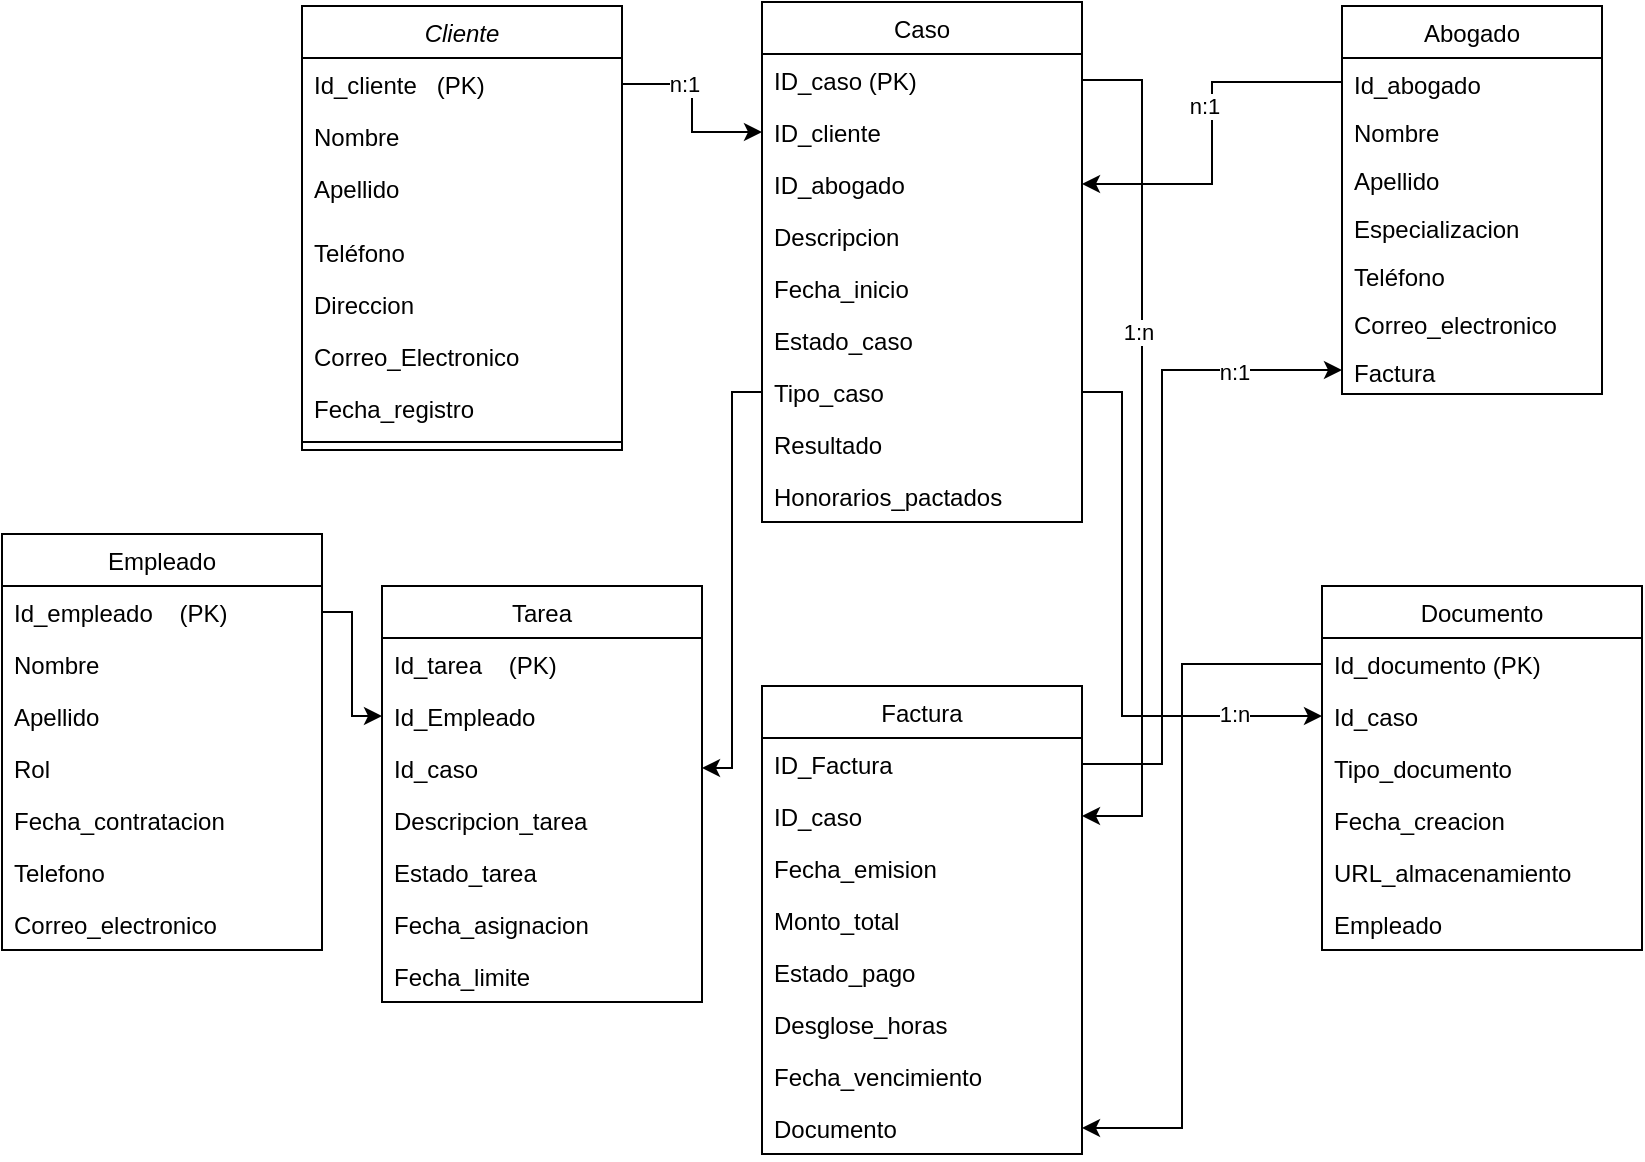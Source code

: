 <mxfile version="24.8.3">
  <diagram id="C5RBs43oDa-KdzZeNtuy" name="Page-1">
    <mxGraphModel dx="1035" dy="551" grid="1" gridSize="10" guides="1" tooltips="1" connect="1" arrows="1" fold="1" page="1" pageScale="1" pageWidth="827" pageHeight="1169" math="0" shadow="0">
      <root>
        <mxCell id="WIyWlLk6GJQsqaUBKTNV-0" />
        <mxCell id="WIyWlLk6GJQsqaUBKTNV-1" parent="WIyWlLk6GJQsqaUBKTNV-0" />
        <mxCell id="zkfFHV4jXpPFQw0GAbJ--0" value="Cliente" style="swimlane;fontStyle=2;align=center;verticalAlign=top;childLayout=stackLayout;horizontal=1;startSize=26;horizontalStack=0;resizeParent=1;resizeLast=0;collapsible=1;marginBottom=0;rounded=0;shadow=0;strokeWidth=1;" parent="WIyWlLk6GJQsqaUBKTNV-1" vertex="1">
          <mxGeometry x="250" y="70" width="160" height="222" as="geometry">
            <mxRectangle x="230" y="140" width="160" height="26" as="alternateBounds" />
          </mxGeometry>
        </mxCell>
        <mxCell id="zkfFHV4jXpPFQw0GAbJ--1" value="Id_cliente   (PK)" style="text;align=left;verticalAlign=top;spacingLeft=4;spacingRight=4;overflow=hidden;rotatable=0;points=[[0,0.5],[1,0.5]];portConstraint=eastwest;" parent="zkfFHV4jXpPFQw0GAbJ--0" vertex="1">
          <mxGeometry y="26" width="160" height="26" as="geometry" />
        </mxCell>
        <mxCell id="zkfFHV4jXpPFQw0GAbJ--2" value="Nombre  &#xa;" style="text;align=left;verticalAlign=top;spacingLeft=4;spacingRight=4;overflow=hidden;rotatable=0;points=[[0,0.5],[1,0.5]];portConstraint=eastwest;rounded=0;shadow=0;html=0;" parent="zkfFHV4jXpPFQw0GAbJ--0" vertex="1">
          <mxGeometry y="52" width="160" height="26" as="geometry" />
        </mxCell>
        <mxCell id="zkfFHV4jXpPFQw0GAbJ--3" value="Apellido" style="text;align=left;verticalAlign=top;spacingLeft=4;spacingRight=4;overflow=hidden;rotatable=0;points=[[0,0.5],[1,0.5]];portConstraint=eastwest;rounded=0;shadow=0;html=0;" parent="zkfFHV4jXpPFQw0GAbJ--0" vertex="1">
          <mxGeometry y="78" width="160" height="32" as="geometry" />
        </mxCell>
        <mxCell id="84L44UsMfxiExRZ4QqGA-18" value="Teléfono" style="text;align=left;verticalAlign=top;spacingLeft=4;spacingRight=4;overflow=hidden;rotatable=0;points=[[0,0.5],[1,0.5]];portConstraint=eastwest;rounded=0;shadow=0;html=0;" parent="zkfFHV4jXpPFQw0GAbJ--0" vertex="1">
          <mxGeometry y="110" width="160" height="26" as="geometry" />
        </mxCell>
        <mxCell id="84L44UsMfxiExRZ4QqGA-19" value="Direccion" style="text;align=left;verticalAlign=top;spacingLeft=4;spacingRight=4;overflow=hidden;rotatable=0;points=[[0,0.5],[1,0.5]];portConstraint=eastwest;rounded=0;shadow=0;html=0;" parent="zkfFHV4jXpPFQw0GAbJ--0" vertex="1">
          <mxGeometry y="136" width="160" height="26" as="geometry" />
        </mxCell>
        <mxCell id="84L44UsMfxiExRZ4QqGA-20" value="Correo_Electronico" style="text;align=left;verticalAlign=top;spacingLeft=4;spacingRight=4;overflow=hidden;rotatable=0;points=[[0,0.5],[1,0.5]];portConstraint=eastwest;rounded=0;shadow=0;html=0;" parent="zkfFHV4jXpPFQw0GAbJ--0" vertex="1">
          <mxGeometry y="162" width="160" height="26" as="geometry" />
        </mxCell>
        <mxCell id="84L44UsMfxiExRZ4QqGA-21" value="Fecha_registro" style="text;align=left;verticalAlign=top;spacingLeft=4;spacingRight=4;overflow=hidden;rotatable=0;points=[[0,0.5],[1,0.5]];portConstraint=eastwest;rounded=0;shadow=0;html=0;" parent="zkfFHV4jXpPFQw0GAbJ--0" vertex="1">
          <mxGeometry y="188" width="160" height="26" as="geometry" />
        </mxCell>
        <mxCell id="zkfFHV4jXpPFQw0GAbJ--4" value="" style="line;html=1;strokeWidth=1;align=left;verticalAlign=middle;spacingTop=-1;spacingLeft=3;spacingRight=3;rotatable=0;labelPosition=right;points=[];portConstraint=eastwest;" parent="zkfFHV4jXpPFQw0GAbJ--0" vertex="1">
          <mxGeometry y="214" width="160" height="8" as="geometry" />
        </mxCell>
        <mxCell id="zkfFHV4jXpPFQw0GAbJ--6" value="Factura" style="swimlane;fontStyle=0;align=center;verticalAlign=top;childLayout=stackLayout;horizontal=1;startSize=26;horizontalStack=0;resizeParent=1;resizeLast=0;collapsible=1;marginBottom=0;rounded=0;shadow=0;strokeWidth=1;" parent="WIyWlLk6GJQsqaUBKTNV-1" vertex="1">
          <mxGeometry x="480" y="410" width="160" height="234" as="geometry">
            <mxRectangle x="130" y="380" width="160" height="26" as="alternateBounds" />
          </mxGeometry>
        </mxCell>
        <mxCell id="zkfFHV4jXpPFQw0GAbJ--7" value="ID_Factura" style="text;align=left;verticalAlign=top;spacingLeft=4;spacingRight=4;overflow=hidden;rotatable=0;points=[[0,0.5],[1,0.5]];portConstraint=eastwest;" parent="zkfFHV4jXpPFQw0GAbJ--6" vertex="1">
          <mxGeometry y="26" width="160" height="26" as="geometry" />
        </mxCell>
        <mxCell id="84L44UsMfxiExRZ4QqGA-39" value="ID_caso" style="text;align=left;verticalAlign=top;spacingLeft=4;spacingRight=4;overflow=hidden;rotatable=0;points=[[0,0.5],[1,0.5]];portConstraint=eastwest;" parent="zkfFHV4jXpPFQw0GAbJ--6" vertex="1">
          <mxGeometry y="52" width="160" height="26" as="geometry" />
        </mxCell>
        <mxCell id="zkfFHV4jXpPFQw0GAbJ--8" value="Fecha_emision" style="text;align=left;verticalAlign=top;spacingLeft=4;spacingRight=4;overflow=hidden;rotatable=0;points=[[0,0.5],[1,0.5]];portConstraint=eastwest;rounded=0;shadow=0;html=0;" parent="zkfFHV4jXpPFQw0GAbJ--6" vertex="1">
          <mxGeometry y="78" width="160" height="26" as="geometry" />
        </mxCell>
        <mxCell id="zkfFHV4jXpPFQw0GAbJ--10" value="Monto_total" style="text;align=left;verticalAlign=top;spacingLeft=4;spacingRight=4;overflow=hidden;rotatable=0;points=[[0,0.5],[1,0.5]];portConstraint=eastwest;fontStyle=0" parent="zkfFHV4jXpPFQw0GAbJ--6" vertex="1">
          <mxGeometry y="104" width="160" height="26" as="geometry" />
        </mxCell>
        <mxCell id="zkfFHV4jXpPFQw0GAbJ--11" value="Estado_pago" style="text;align=left;verticalAlign=top;spacingLeft=4;spacingRight=4;overflow=hidden;rotatable=0;points=[[0,0.5],[1,0.5]];portConstraint=eastwest;" parent="zkfFHV4jXpPFQw0GAbJ--6" vertex="1">
          <mxGeometry y="130" width="160" height="26" as="geometry" />
        </mxCell>
        <mxCell id="84L44UsMfxiExRZ4QqGA-31" value="Desglose_horas" style="text;align=left;verticalAlign=top;spacingLeft=4;spacingRight=4;overflow=hidden;rotatable=0;points=[[0,0.5],[1,0.5]];portConstraint=eastwest;" parent="zkfFHV4jXpPFQw0GAbJ--6" vertex="1">
          <mxGeometry y="156" width="160" height="26" as="geometry" />
        </mxCell>
        <mxCell id="84L44UsMfxiExRZ4QqGA-32" value="Fecha_vencimiento" style="text;align=left;verticalAlign=top;spacingLeft=4;spacingRight=4;overflow=hidden;rotatable=0;points=[[0,0.5],[1,0.5]];portConstraint=eastwest;" parent="zkfFHV4jXpPFQw0GAbJ--6" vertex="1">
          <mxGeometry y="182" width="160" height="26" as="geometry" />
        </mxCell>
        <mxCell id="84L44UsMfxiExRZ4QqGA-33" value="Documento" style="text;align=left;verticalAlign=top;spacingLeft=4;spacingRight=4;overflow=hidden;rotatable=0;points=[[0,0.5],[1,0.5]];portConstraint=eastwest;" parent="zkfFHV4jXpPFQw0GAbJ--6" vertex="1">
          <mxGeometry y="208" width="160" height="26" as="geometry" />
        </mxCell>
        <mxCell id="zkfFHV4jXpPFQw0GAbJ--13" value="Abogado" style="swimlane;fontStyle=0;align=center;verticalAlign=top;childLayout=stackLayout;horizontal=1;startSize=26;horizontalStack=0;resizeParent=1;resizeLast=0;collapsible=1;marginBottom=0;rounded=0;shadow=0;strokeWidth=1;" parent="WIyWlLk6GJQsqaUBKTNV-1" vertex="1">
          <mxGeometry x="770" y="70" width="130" height="194" as="geometry">
            <mxRectangle x="340" y="380" width="170" height="26" as="alternateBounds" />
          </mxGeometry>
        </mxCell>
        <mxCell id="zkfFHV4jXpPFQw0GAbJ--14" value="Id_abogado" style="text;align=left;verticalAlign=top;spacingLeft=4;spacingRight=4;overflow=hidden;rotatable=0;points=[[0,0.5],[1,0.5]];portConstraint=eastwest;" parent="zkfFHV4jXpPFQw0GAbJ--13" vertex="1">
          <mxGeometry y="26" width="130" height="24" as="geometry" />
        </mxCell>
        <mxCell id="84L44UsMfxiExRZ4QqGA-25" value="Nombre" style="text;align=left;verticalAlign=top;spacingLeft=4;spacingRight=4;overflow=hidden;rotatable=0;points=[[0,0.5],[1,0.5]];portConstraint=eastwest;" parent="zkfFHV4jXpPFQw0GAbJ--13" vertex="1">
          <mxGeometry y="50" width="130" height="24" as="geometry" />
        </mxCell>
        <mxCell id="84L44UsMfxiExRZ4QqGA-26" value="Apellido" style="text;align=left;verticalAlign=top;spacingLeft=4;spacingRight=4;overflow=hidden;rotatable=0;points=[[0,0.5],[1,0.5]];portConstraint=eastwest;" parent="zkfFHV4jXpPFQw0GAbJ--13" vertex="1">
          <mxGeometry y="74" width="130" height="24" as="geometry" />
        </mxCell>
        <mxCell id="84L44UsMfxiExRZ4QqGA-27" value="Especializacion" style="text;align=left;verticalAlign=top;spacingLeft=4;spacingRight=4;overflow=hidden;rotatable=0;points=[[0,0.5],[1,0.5]];portConstraint=eastwest;" parent="zkfFHV4jXpPFQw0GAbJ--13" vertex="1">
          <mxGeometry y="98" width="130" height="24" as="geometry" />
        </mxCell>
        <mxCell id="84L44UsMfxiExRZ4QqGA-28" value="Teléfono" style="text;align=left;verticalAlign=top;spacingLeft=4;spacingRight=4;overflow=hidden;rotatable=0;points=[[0,0.5],[1,0.5]];portConstraint=eastwest;" parent="zkfFHV4jXpPFQw0GAbJ--13" vertex="1">
          <mxGeometry y="122" width="130" height="24" as="geometry" />
        </mxCell>
        <mxCell id="84L44UsMfxiExRZ4QqGA-29" value="Correo_electronico" style="text;align=left;verticalAlign=top;spacingLeft=4;spacingRight=4;overflow=hidden;rotatable=0;points=[[0,0.5],[1,0.5]];portConstraint=eastwest;" parent="zkfFHV4jXpPFQw0GAbJ--13" vertex="1">
          <mxGeometry y="146" width="130" height="24" as="geometry" />
        </mxCell>
        <mxCell id="84L44UsMfxiExRZ4QqGA-30" value="Factura" style="text;align=left;verticalAlign=top;spacingLeft=4;spacingRight=4;overflow=hidden;rotatable=0;points=[[0,0.5],[1,0.5]];portConstraint=eastwest;" parent="zkfFHV4jXpPFQw0GAbJ--13" vertex="1">
          <mxGeometry y="170" width="130" height="24" as="geometry" />
        </mxCell>
        <mxCell id="zkfFHV4jXpPFQw0GAbJ--17" value="Caso" style="swimlane;fontStyle=0;align=center;verticalAlign=top;childLayout=stackLayout;horizontal=1;startSize=26;horizontalStack=0;resizeParent=1;resizeLast=0;collapsible=1;marginBottom=0;rounded=0;shadow=0;strokeWidth=1;" parent="WIyWlLk6GJQsqaUBKTNV-1" vertex="1">
          <mxGeometry x="480" y="68" width="160" height="260" as="geometry">
            <mxRectangle x="550" y="140" width="160" height="26" as="alternateBounds" />
          </mxGeometry>
        </mxCell>
        <mxCell id="zkfFHV4jXpPFQw0GAbJ--18" value="ID_caso (PK)" style="text;align=left;verticalAlign=top;spacingLeft=4;spacingRight=4;overflow=hidden;rotatable=0;points=[[0,0.5],[1,0.5]];portConstraint=eastwest;" parent="zkfFHV4jXpPFQw0GAbJ--17" vertex="1">
          <mxGeometry y="26" width="160" height="26" as="geometry" />
        </mxCell>
        <mxCell id="zkfFHV4jXpPFQw0GAbJ--19" value="ID_cliente" style="text;align=left;verticalAlign=top;spacingLeft=4;spacingRight=4;overflow=hidden;rotatable=0;points=[[0,0.5],[1,0.5]];portConstraint=eastwest;rounded=0;shadow=0;html=0;" parent="zkfFHV4jXpPFQw0GAbJ--17" vertex="1">
          <mxGeometry y="52" width="160" height="26" as="geometry" />
        </mxCell>
        <mxCell id="zkfFHV4jXpPFQw0GAbJ--20" value="ID_abogado" style="text;align=left;verticalAlign=top;spacingLeft=4;spacingRight=4;overflow=hidden;rotatable=0;points=[[0,0.5],[1,0.5]];portConstraint=eastwest;rounded=0;shadow=0;html=0;" parent="zkfFHV4jXpPFQw0GAbJ--17" vertex="1">
          <mxGeometry y="78" width="160" height="26" as="geometry" />
        </mxCell>
        <mxCell id="zkfFHV4jXpPFQw0GAbJ--21" value="Descripcion" style="text;align=left;verticalAlign=top;spacingLeft=4;spacingRight=4;overflow=hidden;rotatable=0;points=[[0,0.5],[1,0.5]];portConstraint=eastwest;rounded=0;shadow=0;html=0;" parent="zkfFHV4jXpPFQw0GAbJ--17" vertex="1">
          <mxGeometry y="104" width="160" height="26" as="geometry" />
        </mxCell>
        <mxCell id="zkfFHV4jXpPFQw0GAbJ--22" value="Fecha_inicio" style="text;align=left;verticalAlign=top;spacingLeft=4;spacingRight=4;overflow=hidden;rotatable=0;points=[[0,0.5],[1,0.5]];portConstraint=eastwest;rounded=0;shadow=0;html=0;" parent="zkfFHV4jXpPFQw0GAbJ--17" vertex="1">
          <mxGeometry y="130" width="160" height="26" as="geometry" />
        </mxCell>
        <mxCell id="zkfFHV4jXpPFQw0GAbJ--24" value="Estado_caso" style="text;align=left;verticalAlign=top;spacingLeft=4;spacingRight=4;overflow=hidden;rotatable=0;points=[[0,0.5],[1,0.5]];portConstraint=eastwest;" parent="zkfFHV4jXpPFQw0GAbJ--17" vertex="1">
          <mxGeometry y="156" width="160" height="26" as="geometry" />
        </mxCell>
        <mxCell id="zkfFHV4jXpPFQw0GAbJ--25" value="Tipo_caso" style="text;align=left;verticalAlign=top;spacingLeft=4;spacingRight=4;overflow=hidden;rotatable=0;points=[[0,0.5],[1,0.5]];portConstraint=eastwest;" parent="zkfFHV4jXpPFQw0GAbJ--17" vertex="1">
          <mxGeometry y="182" width="160" height="26" as="geometry" />
        </mxCell>
        <mxCell id="84L44UsMfxiExRZ4QqGA-23" value="Resultado" style="text;align=left;verticalAlign=top;spacingLeft=4;spacingRight=4;overflow=hidden;rotatable=0;points=[[0,0.5],[1,0.5]];portConstraint=eastwest;" parent="zkfFHV4jXpPFQw0GAbJ--17" vertex="1">
          <mxGeometry y="208" width="160" height="26" as="geometry" />
        </mxCell>
        <mxCell id="84L44UsMfxiExRZ4QqGA-0" value="Documento" style="swimlane;fontStyle=0;align=center;verticalAlign=top;childLayout=stackLayout;horizontal=1;startSize=26;horizontalStack=0;resizeParent=1;resizeLast=0;collapsible=1;marginBottom=0;rounded=0;shadow=0;strokeWidth=1;" parent="WIyWlLk6GJQsqaUBKTNV-1" vertex="1">
          <mxGeometry x="760" y="360" width="160" height="182" as="geometry">
            <mxRectangle x="130" y="380" width="160" height="26" as="alternateBounds" />
          </mxGeometry>
        </mxCell>
        <mxCell id="84L44UsMfxiExRZ4QqGA-1" value="Id_documento (PK)" style="text;align=left;verticalAlign=top;spacingLeft=4;spacingRight=4;overflow=hidden;rotatable=0;points=[[0,0.5],[1,0.5]];portConstraint=eastwest;" parent="84L44UsMfxiExRZ4QqGA-0" vertex="1">
          <mxGeometry y="26" width="160" height="26" as="geometry" />
        </mxCell>
        <mxCell id="84L44UsMfxiExRZ4QqGA-2" value="Id_caso" style="text;align=left;verticalAlign=top;spacingLeft=4;spacingRight=4;overflow=hidden;rotatable=0;points=[[0,0.5],[1,0.5]];portConstraint=eastwest;rounded=0;shadow=0;html=0;" parent="84L44UsMfxiExRZ4QqGA-0" vertex="1">
          <mxGeometry y="52" width="160" height="26" as="geometry" />
        </mxCell>
        <mxCell id="84L44UsMfxiExRZ4QqGA-4" value="Tipo_documento" style="text;align=left;verticalAlign=top;spacingLeft=4;spacingRight=4;overflow=hidden;rotatable=0;points=[[0,0.5],[1,0.5]];portConstraint=eastwest;fontStyle=0" parent="84L44UsMfxiExRZ4QqGA-0" vertex="1">
          <mxGeometry y="78" width="160" height="26" as="geometry" />
        </mxCell>
        <mxCell id="84L44UsMfxiExRZ4QqGA-5" value="Fecha_creacion" style="text;align=left;verticalAlign=top;spacingLeft=4;spacingRight=4;overflow=hidden;rotatable=0;points=[[0,0.5],[1,0.5]];portConstraint=eastwest;" parent="84L44UsMfxiExRZ4QqGA-0" vertex="1">
          <mxGeometry y="104" width="160" height="26" as="geometry" />
        </mxCell>
        <mxCell id="84L44UsMfxiExRZ4QqGA-34" value="URL_almacenamiento" style="text;align=left;verticalAlign=top;spacingLeft=4;spacingRight=4;overflow=hidden;rotatable=0;points=[[0,0.5],[1,0.5]];portConstraint=eastwest;" parent="84L44UsMfxiExRZ4QqGA-0" vertex="1">
          <mxGeometry y="130" width="160" height="26" as="geometry" />
        </mxCell>
        <mxCell id="84L44UsMfxiExRZ4QqGA-35" value="Empleado" style="text;align=left;verticalAlign=top;spacingLeft=4;spacingRight=4;overflow=hidden;rotatable=0;points=[[0,0.5],[1,0.5]];portConstraint=eastwest;" parent="84L44UsMfxiExRZ4QqGA-0" vertex="1">
          <mxGeometry y="156" width="160" height="26" as="geometry" />
        </mxCell>
        <mxCell id="84L44UsMfxiExRZ4QqGA-6" value="Empleado" style="swimlane;fontStyle=0;align=center;verticalAlign=top;childLayout=stackLayout;horizontal=1;startSize=26;horizontalStack=0;resizeParent=1;resizeLast=0;collapsible=1;marginBottom=0;rounded=0;shadow=0;strokeWidth=1;" parent="WIyWlLk6GJQsqaUBKTNV-1" vertex="1">
          <mxGeometry x="100" y="334" width="160" height="208" as="geometry">
            <mxRectangle x="130" y="380" width="160" height="26" as="alternateBounds" />
          </mxGeometry>
        </mxCell>
        <mxCell id="84L44UsMfxiExRZ4QqGA-7" value="Id_empleado    (PK)" style="text;align=left;verticalAlign=top;spacingLeft=4;spacingRight=4;overflow=hidden;rotatable=0;points=[[0,0.5],[1,0.5]];portConstraint=eastwest;" parent="84L44UsMfxiExRZ4QqGA-6" vertex="1">
          <mxGeometry y="26" width="160" height="26" as="geometry" />
        </mxCell>
        <mxCell id="84L44UsMfxiExRZ4QqGA-8" value="Nombre" style="text;align=left;verticalAlign=top;spacingLeft=4;spacingRight=4;overflow=hidden;rotatable=0;points=[[0,0.5],[1,0.5]];portConstraint=eastwest;rounded=0;shadow=0;html=0;" parent="84L44UsMfxiExRZ4QqGA-6" vertex="1">
          <mxGeometry y="52" width="160" height="26" as="geometry" />
        </mxCell>
        <mxCell id="84L44UsMfxiExRZ4QqGA-10" value="Apellido    " style="text;align=left;verticalAlign=top;spacingLeft=4;spacingRight=4;overflow=hidden;rotatable=0;points=[[0,0.5],[1,0.5]];portConstraint=eastwest;fontStyle=0" parent="84L44UsMfxiExRZ4QqGA-6" vertex="1">
          <mxGeometry y="78" width="160" height="26" as="geometry" />
        </mxCell>
        <mxCell id="84L44UsMfxiExRZ4QqGA-11" value="Rol" style="text;align=left;verticalAlign=top;spacingLeft=4;spacingRight=4;overflow=hidden;rotatable=0;points=[[0,0.5],[1,0.5]];portConstraint=eastwest;" parent="84L44UsMfxiExRZ4QqGA-6" vertex="1">
          <mxGeometry y="104" width="160" height="26" as="geometry" />
        </mxCell>
        <mxCell id="84L44UsMfxiExRZ4QqGA-36" value="Fecha_contratacion" style="text;align=left;verticalAlign=top;spacingLeft=4;spacingRight=4;overflow=hidden;rotatable=0;points=[[0,0.5],[1,0.5]];portConstraint=eastwest;" parent="84L44UsMfxiExRZ4QqGA-6" vertex="1">
          <mxGeometry y="130" width="160" height="26" as="geometry" />
        </mxCell>
        <mxCell id="84L44UsMfxiExRZ4QqGA-37" value="Telefono" style="text;align=left;verticalAlign=top;spacingLeft=4;spacingRight=4;overflow=hidden;rotatable=0;points=[[0,0.5],[1,0.5]];portConstraint=eastwest;" parent="84L44UsMfxiExRZ4QqGA-6" vertex="1">
          <mxGeometry y="156" width="160" height="26" as="geometry" />
        </mxCell>
        <mxCell id="84L44UsMfxiExRZ4QqGA-38" value="Correo_electronico" style="text;align=left;verticalAlign=top;spacingLeft=4;spacingRight=4;overflow=hidden;rotatable=0;points=[[0,0.5],[1,0.5]];portConstraint=eastwest;" parent="84L44UsMfxiExRZ4QqGA-6" vertex="1">
          <mxGeometry y="182" width="160" height="26" as="geometry" />
        </mxCell>
        <mxCell id="84L44UsMfxiExRZ4QqGA-12" value="Tarea" style="swimlane;fontStyle=0;align=center;verticalAlign=top;childLayout=stackLayout;horizontal=1;startSize=26;horizontalStack=0;resizeParent=1;resizeLast=0;collapsible=1;marginBottom=0;rounded=0;shadow=0;strokeWidth=1;" parent="WIyWlLk6GJQsqaUBKTNV-1" vertex="1">
          <mxGeometry x="290" y="360" width="160" height="208" as="geometry">
            <mxRectangle x="130" y="380" width="160" height="26" as="alternateBounds" />
          </mxGeometry>
        </mxCell>
        <mxCell id="84L44UsMfxiExRZ4QqGA-13" value="Id_tarea    (PK)" style="text;align=left;verticalAlign=top;spacingLeft=4;spacingRight=4;overflow=hidden;rotatable=0;points=[[0,0.5],[1,0.5]];portConstraint=eastwest;" parent="84L44UsMfxiExRZ4QqGA-12" vertex="1">
          <mxGeometry y="26" width="160" height="26" as="geometry" />
        </mxCell>
        <mxCell id="84L44UsMfxiExRZ4QqGA-14" value="Id_Empleado" style="text;align=left;verticalAlign=top;spacingLeft=4;spacingRight=4;overflow=hidden;rotatable=0;points=[[0,0.5],[1,0.5]];portConstraint=eastwest;rounded=0;shadow=0;html=0;" parent="84L44UsMfxiExRZ4QqGA-12" vertex="1">
          <mxGeometry y="52" width="160" height="26" as="geometry" />
        </mxCell>
        <mxCell id="84L44UsMfxiExRZ4QqGA-16" value="Id_caso" style="text;align=left;verticalAlign=top;spacingLeft=4;spacingRight=4;overflow=hidden;rotatable=0;points=[[0,0.5],[1,0.5]];portConstraint=eastwest;fontStyle=0" parent="84L44UsMfxiExRZ4QqGA-12" vertex="1">
          <mxGeometry y="78" width="160" height="26" as="geometry" />
        </mxCell>
        <mxCell id="84L44UsMfxiExRZ4QqGA-17" value="Descripcion_tarea" style="text;align=left;verticalAlign=top;spacingLeft=4;spacingRight=4;overflow=hidden;rotatable=0;points=[[0,0.5],[1,0.5]];portConstraint=eastwest;" parent="84L44UsMfxiExRZ4QqGA-12" vertex="1">
          <mxGeometry y="104" width="160" height="26" as="geometry" />
        </mxCell>
        <mxCell id="84L44UsMfxiExRZ4QqGA-40" value="Estado_tarea" style="text;align=left;verticalAlign=top;spacingLeft=4;spacingRight=4;overflow=hidden;rotatable=0;points=[[0,0.5],[1,0.5]];portConstraint=eastwest;" parent="84L44UsMfxiExRZ4QqGA-12" vertex="1">
          <mxGeometry y="130" width="160" height="26" as="geometry" />
        </mxCell>
        <mxCell id="84L44UsMfxiExRZ4QqGA-41" value="Fecha_asignacion" style="text;align=left;verticalAlign=top;spacingLeft=4;spacingRight=4;overflow=hidden;rotatable=0;points=[[0,0.5],[1,0.5]];portConstraint=eastwest;" parent="84L44UsMfxiExRZ4QqGA-12" vertex="1">
          <mxGeometry y="156" width="160" height="26" as="geometry" />
        </mxCell>
        <mxCell id="84L44UsMfxiExRZ4QqGA-42" value="Fecha_limite" style="text;align=left;verticalAlign=top;spacingLeft=4;spacingRight=4;overflow=hidden;rotatable=0;points=[[0,0.5],[1,0.5]];portConstraint=eastwest;" parent="84L44UsMfxiExRZ4QqGA-12" vertex="1">
          <mxGeometry y="182" width="160" height="26" as="geometry" />
        </mxCell>
        <mxCell id="84L44UsMfxiExRZ4QqGA-43" style="edgeStyle=elbowEdgeStyle;rounded=0;orthogonalLoop=1;jettySize=auto;html=1;exitX=1;exitY=0.5;exitDx=0;exitDy=0;entryX=0;entryY=0.5;entryDx=0;entryDy=0;" parent="WIyWlLk6GJQsqaUBKTNV-1" source="zkfFHV4jXpPFQw0GAbJ--1" target="zkfFHV4jXpPFQw0GAbJ--19" edge="1">
          <mxGeometry relative="1" as="geometry" />
        </mxCell>
        <mxCell id="2v2rcrtMpSh9TyB-J5Og-0" value="n:1" style="edgeLabel;html=1;align=center;verticalAlign=middle;resizable=0;points=[];" vertex="1" connectable="0" parent="84L44UsMfxiExRZ4QqGA-43">
          <mxGeometry x="-0.355" relative="1" as="geometry">
            <mxPoint as="offset" />
          </mxGeometry>
        </mxCell>
        <mxCell id="84L44UsMfxiExRZ4QqGA-24" value="Honorarios_pactados" style="text;align=left;verticalAlign=top;spacingLeft=4;spacingRight=4;overflow=hidden;rotatable=0;points=[[0,0.5],[1,0.5]];portConstraint=eastwest;" parent="WIyWlLk6GJQsqaUBKTNV-1" vertex="1">
          <mxGeometry x="480" y="302" width="160" height="26" as="geometry" />
        </mxCell>
        <mxCell id="84L44UsMfxiExRZ4QqGA-48" style="edgeStyle=elbowEdgeStyle;rounded=0;orthogonalLoop=1;jettySize=auto;html=1;exitX=0;exitY=0.5;exitDx=0;exitDy=0;entryX=1;entryY=0.5;entryDx=0;entryDy=0;" parent="WIyWlLk6GJQsqaUBKTNV-1" source="zkfFHV4jXpPFQw0GAbJ--25" target="84L44UsMfxiExRZ4QqGA-16" edge="1">
          <mxGeometry relative="1" as="geometry" />
        </mxCell>
        <mxCell id="84L44UsMfxiExRZ4QqGA-51" style="edgeStyle=elbowEdgeStyle;rounded=0;orthogonalLoop=1;jettySize=auto;html=1;exitX=1;exitY=0.5;exitDx=0;exitDy=0;entryX=0;entryY=0.5;entryDx=0;entryDy=0;" parent="WIyWlLk6GJQsqaUBKTNV-1" source="84L44UsMfxiExRZ4QqGA-7" target="84L44UsMfxiExRZ4QqGA-14" edge="1">
          <mxGeometry relative="1" as="geometry" />
        </mxCell>
        <mxCell id="84L44UsMfxiExRZ4QqGA-53" style="edgeStyle=elbowEdgeStyle;rounded=0;orthogonalLoop=1;jettySize=auto;html=1;exitX=1;exitY=0.5;exitDx=0;exitDy=0;entryX=0;entryY=0.5;entryDx=0;entryDy=0;" parent="WIyWlLk6GJQsqaUBKTNV-1" source="zkfFHV4jXpPFQw0GAbJ--7" target="84L44UsMfxiExRZ4QqGA-30" edge="1">
          <mxGeometry relative="1" as="geometry">
            <Array as="points">
              <mxPoint x="680" y="360" />
            </Array>
          </mxGeometry>
        </mxCell>
        <mxCell id="2v2rcrtMpSh9TyB-J5Og-3" value="n:1" style="edgeLabel;html=1;align=center;verticalAlign=middle;resizable=0;points=[];" vertex="1" connectable="0" parent="84L44UsMfxiExRZ4QqGA-53">
          <mxGeometry x="0.667" y="-1" relative="1" as="geometry">
            <mxPoint as="offset" />
          </mxGeometry>
        </mxCell>
        <mxCell id="84L44UsMfxiExRZ4QqGA-55" style="edgeStyle=elbowEdgeStyle;rounded=0;orthogonalLoop=1;jettySize=auto;html=1;exitX=1;exitY=0.5;exitDx=0;exitDy=0;entryX=1;entryY=0.5;entryDx=0;entryDy=0;" parent="WIyWlLk6GJQsqaUBKTNV-1" source="zkfFHV4jXpPFQw0GAbJ--18" target="84L44UsMfxiExRZ4QqGA-39" edge="1">
          <mxGeometry relative="1" as="geometry">
            <Array as="points">
              <mxPoint x="670" y="280" />
            </Array>
          </mxGeometry>
        </mxCell>
        <mxCell id="2v2rcrtMpSh9TyB-J5Og-1" value="1:n" style="edgeLabel;html=1;align=center;verticalAlign=middle;resizable=0;points=[];" vertex="1" connectable="0" parent="84L44UsMfxiExRZ4QqGA-55">
          <mxGeometry x="-0.273" y="-3" relative="1" as="geometry">
            <mxPoint x="1" as="offset" />
          </mxGeometry>
        </mxCell>
        <mxCell id="84L44UsMfxiExRZ4QqGA-56" style="edgeStyle=elbowEdgeStyle;rounded=0;orthogonalLoop=1;jettySize=auto;html=1;exitX=0;exitY=0.5;exitDx=0;exitDy=0;entryX=1;entryY=0.5;entryDx=0;entryDy=0;" parent="WIyWlLk6GJQsqaUBKTNV-1" source="zkfFHV4jXpPFQw0GAbJ--14" target="zkfFHV4jXpPFQw0GAbJ--20" edge="1">
          <mxGeometry relative="1" as="geometry" />
        </mxCell>
        <mxCell id="2v2rcrtMpSh9TyB-J5Og-2" value="n:1" style="edgeLabel;html=1;align=center;verticalAlign=middle;resizable=0;points=[];" vertex="1" connectable="0" parent="84L44UsMfxiExRZ4QqGA-56">
          <mxGeometry x="-0.154" y="-4" relative="1" as="geometry">
            <mxPoint as="offset" />
          </mxGeometry>
        </mxCell>
        <mxCell id="84L44UsMfxiExRZ4QqGA-57" style="edgeStyle=elbowEdgeStyle;rounded=0;orthogonalLoop=1;jettySize=auto;html=1;exitX=0.5;exitY=0;exitDx=0;exitDy=0;" parent="WIyWlLk6GJQsqaUBKTNV-1" source="84L44UsMfxiExRZ4QqGA-0" target="84L44UsMfxiExRZ4QqGA-0" edge="1">
          <mxGeometry relative="1" as="geometry" />
        </mxCell>
        <mxCell id="84L44UsMfxiExRZ4QqGA-58" style="edgeStyle=elbowEdgeStyle;rounded=0;orthogonalLoop=1;jettySize=auto;html=1;exitX=0;exitY=0.5;exitDx=0;exitDy=0;entryX=1;entryY=0.5;entryDx=0;entryDy=0;" parent="WIyWlLk6GJQsqaUBKTNV-1" source="84L44UsMfxiExRZ4QqGA-1" target="84L44UsMfxiExRZ4QqGA-33" edge="1">
          <mxGeometry relative="1" as="geometry">
            <Array as="points">
              <mxPoint x="690" y="510" />
            </Array>
          </mxGeometry>
        </mxCell>
        <mxCell id="2v2rcrtMpSh9TyB-J5Og-5" style="edgeStyle=orthogonalEdgeStyle;rounded=0;orthogonalLoop=1;jettySize=auto;html=1;exitX=1;exitY=0.5;exitDx=0;exitDy=0;entryX=0;entryY=0.5;entryDx=0;entryDy=0;" edge="1" parent="WIyWlLk6GJQsqaUBKTNV-1" source="zkfFHV4jXpPFQw0GAbJ--25" target="84L44UsMfxiExRZ4QqGA-2">
          <mxGeometry relative="1" as="geometry">
            <Array as="points">
              <mxPoint x="660" y="263" />
              <mxPoint x="660" y="425" />
            </Array>
          </mxGeometry>
        </mxCell>
        <mxCell id="2v2rcrtMpSh9TyB-J5Og-8" value="1:n" style="edgeLabel;html=1;align=center;verticalAlign=middle;resizable=0;points=[];" vertex="1" connectable="0" parent="2v2rcrtMpSh9TyB-J5Og-5">
          <mxGeometry x="0.685" y="1" relative="1" as="geometry">
            <mxPoint as="offset" />
          </mxGeometry>
        </mxCell>
      </root>
    </mxGraphModel>
  </diagram>
</mxfile>
